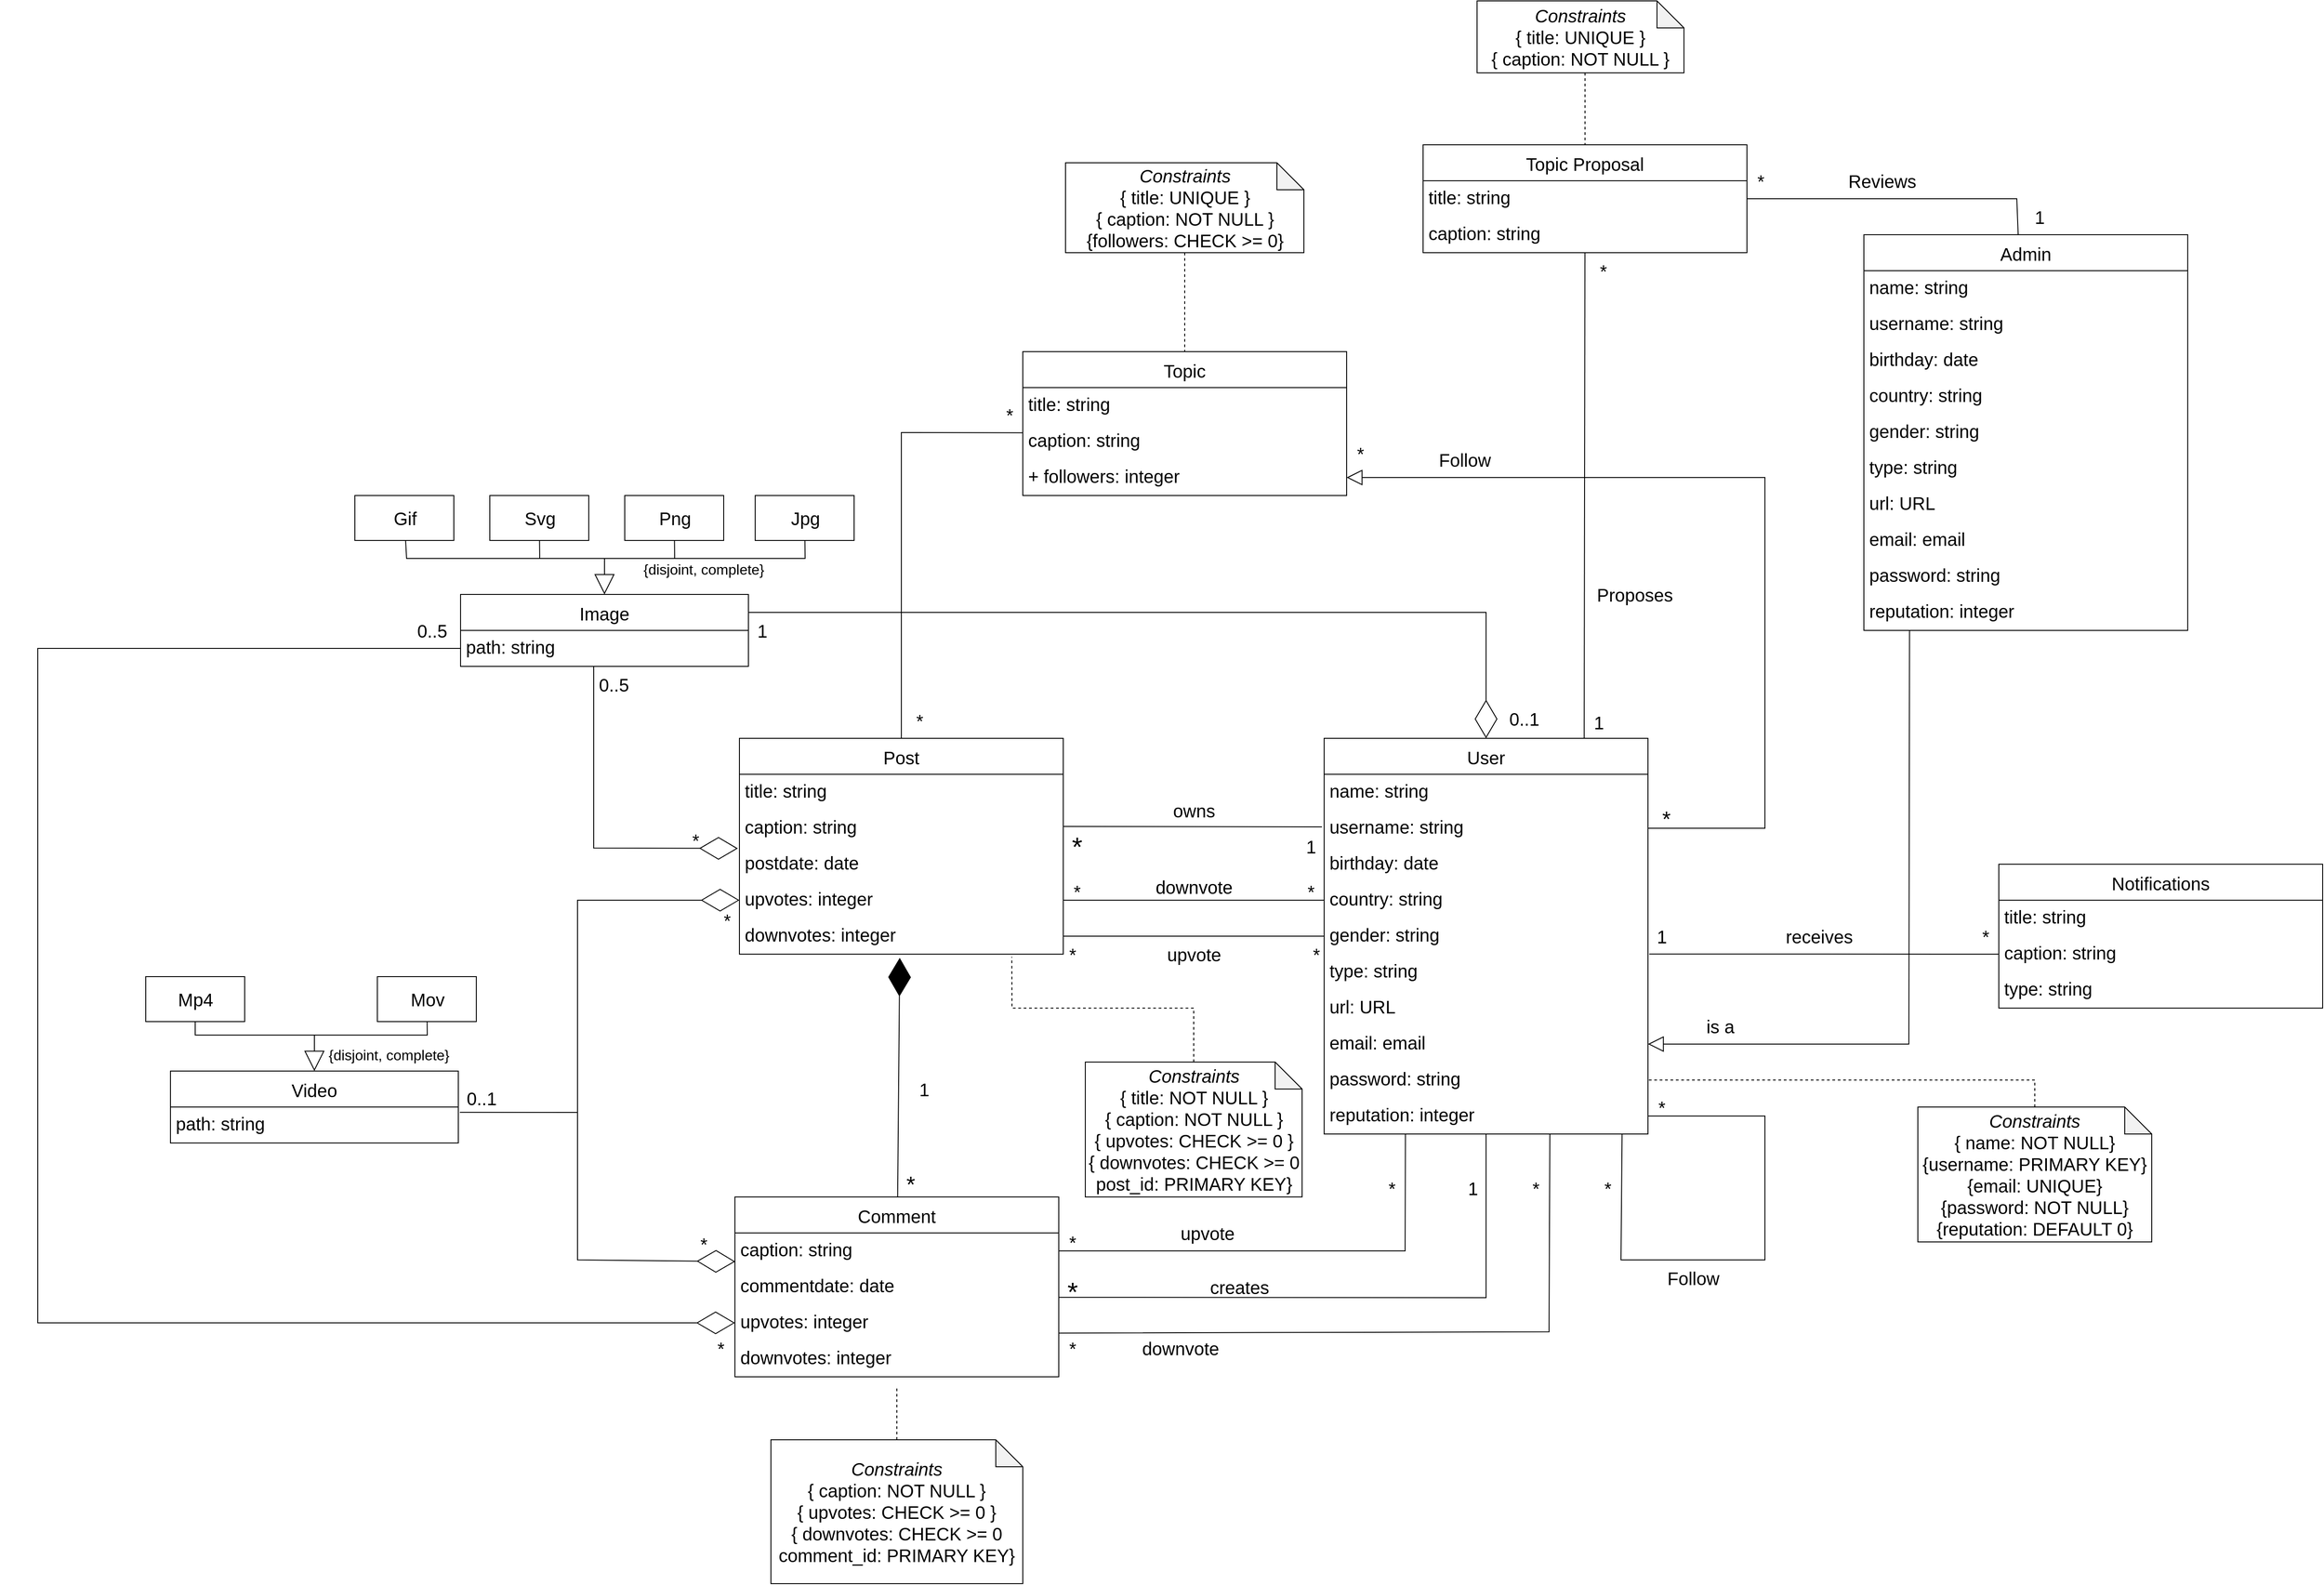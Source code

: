 <mxfile>
    <diagram id="l4ouFOZRiKhJBsyQvsC5" name="Page-1">
        <mxGraphModel dx="3227" dy="1827" grid="1" gridSize="10" guides="1" tooltips="1" connect="1" arrows="1" fold="1" page="0" pageScale="1" pageWidth="850" pageHeight="1100" background="none" math="0" shadow="0">
            <root>
                <mxCell id="0"/>
                <mxCell id="1" parent="0"/>
                <mxCell id="49" style="edgeStyle=none;rounded=0;html=1;entryX=1;entryY=0.25;entryDx=0;entryDy=0;strokeWidth=1;fontSize=20;startArrow=diamondThin;startFill=0;endArrow=none;endFill=0;startSize=40;endSize=6;exitX=0.5;exitY=0;exitDx=0;exitDy=0;" parent="1" source="2" target="37" edge="1">
                    <mxGeometry relative="1" as="geometry">
                        <Array as="points">
                            <mxPoint x="330" y="120"/>
                        </Array>
                    </mxGeometry>
                </mxCell>
                <mxCell id="90" style="edgeStyle=none;rounded=0;html=1;entryX=0.999;entryY=0.79;entryDx=0;entryDy=0;strokeWidth=1;fontSize=20;startArrow=none;startFill=0;endArrow=none;endFill=0;startSize=20;endSize=40;entryPerimeter=0;" parent="1" source="2" target="74" edge="1">
                    <mxGeometry relative="1" as="geometry">
                        <Array as="points">
                            <mxPoint x="330" y="882"/>
                        </Array>
                        <mxPoint x="-145" y="910" as="targetPoint"/>
                    </mxGeometry>
                </mxCell>
                <mxCell id="192" style="edgeStyle=none;rounded=0;html=1;entryX=0;entryY=0.5;entryDx=0;entryDy=0;fontSize=20;startArrow=none;startFill=0;endArrow=none;endFill=0;endSize=15;exitX=0.046;exitY=0.996;exitDx=0;exitDy=0;exitPerimeter=0;" parent="1" source="194" target="186" edge="1">
                    <mxGeometry relative="1" as="geometry"/>
                </mxCell>
                <mxCell id="2" value="User" style="swimlane;fontStyle=0;childLayout=stackLayout;horizontal=1;startSize=40;fillColor=none;horizontalStack=0;resizeParent=1;resizeParentMax=0;resizeLast=0;collapsible=1;marginBottom=0;fontSize=20;" parent="1" vertex="1">
                    <mxGeometry x="150" y="260" width="360" height="440" as="geometry"/>
                </mxCell>
                <mxCell id="3" value="name: string" style="text;strokeColor=none;fillColor=none;align=left;verticalAlign=top;spacingLeft=4;spacingRight=4;overflow=hidden;rotatable=0;points=[[0,0.5],[1,0.5]];portConstraint=eastwest;fontSize=20;" parent="2" vertex="1">
                    <mxGeometry y="40" width="360" height="40" as="geometry"/>
                </mxCell>
                <mxCell id="4" value="username: string&#10;" style="text;strokeColor=none;fillColor=none;align=left;verticalAlign=top;spacingLeft=4;spacingRight=4;overflow=hidden;rotatable=0;points=[[0,0.5],[1,0.5]];portConstraint=eastwest;fontSize=20;" parent="2" vertex="1">
                    <mxGeometry y="80" width="360" height="40" as="geometry"/>
                </mxCell>
                <mxCell id="5" value="birthday: date" style="text;strokeColor=none;fillColor=none;align=left;verticalAlign=top;spacingLeft=4;spacingRight=4;overflow=hidden;rotatable=0;points=[[0,0.5],[1,0.5]];portConstraint=eastwest;fontSize=20;" parent="2" vertex="1">
                    <mxGeometry y="120" width="360" height="40" as="geometry"/>
                </mxCell>
                <mxCell id="7" value="country: string" style="text;strokeColor=none;fillColor=none;align=left;verticalAlign=top;spacingLeft=4;spacingRight=4;overflow=hidden;rotatable=0;points=[[0,0.5],[1,0.5]];portConstraint=eastwest;fontSize=20;" parent="2" vertex="1">
                    <mxGeometry y="160" width="360" height="40" as="geometry"/>
                </mxCell>
                <mxCell id="9" value="gender: string" style="text;strokeColor=none;fillColor=none;align=left;verticalAlign=top;spacingLeft=4;spacingRight=4;overflow=hidden;rotatable=0;points=[[0,0.5],[1,0.5]];portConstraint=eastwest;fontSize=20;" parent="2" vertex="1">
                    <mxGeometry y="200" width="360" height="40" as="geometry"/>
                </mxCell>
                <mxCell id="23" value="type: string" style="text;strokeColor=none;fillColor=none;align=left;verticalAlign=top;spacingLeft=4;spacingRight=4;overflow=hidden;rotatable=0;points=[[0,0.5],[1,0.5]];portConstraint=eastwest;fontSize=20;" parent="2" vertex="1">
                    <mxGeometry y="240" width="360" height="40" as="geometry"/>
                </mxCell>
                <mxCell id="24" value="url: URL    " style="text;strokeColor=none;fillColor=none;align=left;verticalAlign=top;spacingLeft=4;spacingRight=4;overflow=hidden;rotatable=0;points=[[0,0.5],[1,0.5]];portConstraint=eastwest;fontSize=20;" parent="2" vertex="1">
                    <mxGeometry y="280" width="360" height="40" as="geometry"/>
                </mxCell>
                <mxCell id="34" value="email: email" style="text;strokeColor=none;fillColor=none;align=left;verticalAlign=top;spacingLeft=4;spacingRight=4;overflow=hidden;rotatable=0;points=[[0,0.5],[1,0.5]];portConstraint=eastwest;fontSize=20;" parent="2" vertex="1">
                    <mxGeometry y="320" width="360" height="40" as="geometry"/>
                </mxCell>
                <mxCell id="35" value="password: string" style="text;strokeColor=none;fillColor=none;align=left;verticalAlign=top;spacingLeft=4;spacingRight=4;overflow=hidden;rotatable=0;points=[[0,0.5],[1,0.5]];portConstraint=eastwest;fontSize=20;" parent="2" vertex="1">
                    <mxGeometry y="360" width="360" height="40" as="geometry"/>
                </mxCell>
                <mxCell id="117" value="reputation: integer" style="text;strokeColor=none;fillColor=none;align=left;verticalAlign=top;spacingLeft=4;spacingRight=4;overflow=hidden;rotatable=0;points=[[0,0.5],[1,0.5]];portConstraint=eastwest;fontSize=20;" parent="2" vertex="1">
                    <mxGeometry y="400" width="360" height="40" as="geometry"/>
                </mxCell>
                <mxCell id="46" style="edgeStyle=none;html=1;fontSize=20;endArrow=none;endFill=0;strokeWidth=1;rounded=0;endSize=6;startArrow=diamondThin;startFill=0;startSize=40;exitX=-0.005;exitY=0.06;exitDx=0;exitDy=0;exitPerimeter=0;" parent="1" source="13" edge="1">
                    <mxGeometry relative="1" as="geometry">
                        <mxPoint x="-662" y="180" as="targetPoint"/>
                        <Array as="points">
                            <mxPoint x="-662" y="382"/>
                        </Array>
                        <mxPoint x="-500" y="440" as="sourcePoint"/>
                    </mxGeometry>
                </mxCell>
                <mxCell id="127" style="edgeStyle=none;html=1;entryX=0.001;entryY=0.255;entryDx=0;entryDy=0;rounded=0;endArrow=none;endFill=0;entryPerimeter=0;" parent="1" source="10" target="120" edge="1">
                    <mxGeometry relative="1" as="geometry">
                        <Array as="points">
                            <mxPoint x="-320" y="-80"/>
                        </Array>
                    </mxGeometry>
                </mxCell>
                <mxCell id="10" value="Post" style="swimlane;fontStyle=0;childLayout=stackLayout;horizontal=1;startSize=40;fillColor=none;horizontalStack=0;resizeParent=1;resizeParentMax=0;resizeLast=0;collapsible=1;marginBottom=0;fontSize=20;" parent="1" vertex="1">
                    <mxGeometry x="-500" y="260" width="360" height="240" as="geometry"/>
                </mxCell>
                <mxCell id="11" value="title: string" style="text;strokeColor=none;fillColor=none;align=left;verticalAlign=top;spacingLeft=4;spacingRight=4;overflow=hidden;rotatable=0;points=[[0,0.5],[1,0.5]];portConstraint=eastwest;fontSize=20;" parent="10" vertex="1">
                    <mxGeometry y="40" width="360" height="40" as="geometry"/>
                </mxCell>
                <mxCell id="12" value="caption: string" style="text;strokeColor=none;fillColor=none;align=left;verticalAlign=top;spacingLeft=4;spacingRight=4;overflow=hidden;rotatable=0;points=[[0,0.5],[1,0.5]];portConstraint=eastwest;fontSize=20;" parent="10" vertex="1">
                    <mxGeometry y="80" width="360" height="40" as="geometry"/>
                </mxCell>
                <mxCell id="13" value="postdate: date" style="text;strokeColor=none;fillColor=none;align=left;verticalAlign=top;spacingLeft=4;spacingRight=4;overflow=hidden;rotatable=0;points=[[0,0.5],[1,0.5]];portConstraint=eastwest;fontSize=20;" parent="10" vertex="1">
                    <mxGeometry y="120" width="360" height="40" as="geometry"/>
                </mxCell>
                <mxCell id="93" value="upvotes: integer" style="text;strokeColor=none;fillColor=none;align=left;verticalAlign=top;spacingLeft=4;spacingRight=4;overflow=hidden;rotatable=0;points=[[0,0.5],[1,0.5]];portConstraint=eastwest;fontSize=20;" parent="10" vertex="1">
                    <mxGeometry y="160" width="360" height="40" as="geometry"/>
                </mxCell>
                <mxCell id="94" value="downvotes: integer" style="text;strokeColor=none;fillColor=none;align=left;verticalAlign=top;spacingLeft=4;spacingRight=4;overflow=hidden;rotatable=0;points=[[0,0.5],[1,0.5]];portConstraint=eastwest;fontSize=20;" parent="10" vertex="1">
                    <mxGeometry y="200" width="360" height="40" as="geometry"/>
                </mxCell>
                <mxCell id="17" style="edgeStyle=none;html=1;fontSize=20;endArrow=none;endFill=0;exitX=0.919;exitY=-0.039;exitDx=0;exitDy=0;exitPerimeter=0;" parent="1" source="20" edge="1">
                    <mxGeometry relative="1" as="geometry">
                        <mxPoint x="-140" y="358" as="targetPoint"/>
                    </mxGeometry>
                </mxCell>
                <mxCell id="20" value="1" style="text;html=1;align=center;verticalAlign=middle;resizable=0;points=[];autosize=1;strokeColor=none;fillColor=none;fontSize=20;" parent="1" vertex="1">
                    <mxGeometry x="120" y="360" width="30" height="40" as="geometry"/>
                </mxCell>
                <mxCell id="21" value="*" style="text;html=1;align=center;verticalAlign=middle;resizable=0;points=[];autosize=1;strokeColor=none;fillColor=none;fontSize=30;" parent="1" vertex="1">
                    <mxGeometry x="-145" y="355" width="40" height="50" as="geometry"/>
                </mxCell>
                <mxCell id="61" style="edgeStyle=none;rounded=0;html=1;strokeWidth=1;fontSize=20;startArrow=block;startFill=0;endArrow=none;endFill=0;startSize=20;endSize=6;" parent="1" source="37" edge="1">
                    <mxGeometry relative="1" as="geometry">
                        <mxPoint x="-650" y="60" as="targetPoint"/>
                    </mxGeometry>
                </mxCell>
                <mxCell id="37" value="Image" style="swimlane;fontStyle=0;childLayout=stackLayout;horizontal=1;startSize=40;fillColor=none;horizontalStack=0;resizeParent=1;resizeParentMax=0;resizeLast=0;collapsible=1;marginBottom=0;fontSize=20;" parent="1" vertex="1">
                    <mxGeometry x="-810" y="100" width="320" height="80" as="geometry"/>
                </mxCell>
                <mxCell id="38" value="path: string" style="text;strokeColor=none;fillColor=none;align=left;verticalAlign=top;spacingLeft=4;spacingRight=4;overflow=hidden;rotatable=0;points=[[0,0.5],[1,0.5]];portConstraint=eastwest;fontSize=20;" parent="37" vertex="1">
                    <mxGeometry y="40" width="320" height="40" as="geometry"/>
                </mxCell>
                <mxCell id="52" value="1" style="text;html=1;align=center;verticalAlign=middle;resizable=0;points=[];autosize=1;strokeColor=none;fillColor=none;fontSize=20;" parent="1" vertex="1">
                    <mxGeometry x="-490" y="120" width="30" height="40" as="geometry"/>
                </mxCell>
                <mxCell id="53" value="0..5" style="text;html=1;align=center;verticalAlign=middle;resizable=0;points=[];autosize=1;strokeColor=none;fillColor=none;fontSize=20;" parent="1" vertex="1">
                    <mxGeometry x="-670" y="180" width="60" height="40" as="geometry"/>
                </mxCell>
                <mxCell id="62" style="edgeStyle=none;rounded=0;html=1;strokeWidth=1;fontSize=20;startArrow=none;startFill=0;endArrow=none;endFill=0;startSize=20;endSize=6;" parent="1" source="54" edge="1">
                    <mxGeometry relative="1" as="geometry">
                        <mxPoint x="-650" y="60" as="targetPoint"/>
                        <Array as="points">
                            <mxPoint x="-427" y="60"/>
                        </Array>
                    </mxGeometry>
                </mxCell>
                <mxCell id="54" value="Jpg" style="html=1;fontSize=20;" parent="1" vertex="1">
                    <mxGeometry x="-482.5" y="-10" width="110" height="50" as="geometry"/>
                </mxCell>
                <mxCell id="63" style="edgeStyle=none;rounded=0;html=1;strokeWidth=1;fontSize=20;startArrow=none;startFill=0;endArrow=none;endFill=0;startSize=20;endSize=6;" parent="1" source="55" edge="1">
                    <mxGeometry relative="1" as="geometry">
                        <mxPoint x="-572" y="60" as="targetPoint"/>
                    </mxGeometry>
                </mxCell>
                <mxCell id="55" value="Png" style="html=1;fontSize=20;" parent="1" vertex="1">
                    <mxGeometry x="-627.5" y="-10" width="110" height="50" as="geometry"/>
                </mxCell>
                <mxCell id="64" style="edgeStyle=none;rounded=0;html=1;strokeWidth=1;fontSize=20;startArrow=none;startFill=0;endArrow=none;endFill=0;startSize=20;endSize=6;" parent="1" source="57" edge="1">
                    <mxGeometry relative="1" as="geometry">
                        <mxPoint x="-650" y="60" as="targetPoint"/>
                        <Array as="points">
                            <mxPoint x="-722" y="60"/>
                        </Array>
                    </mxGeometry>
                </mxCell>
                <mxCell id="57" value="Svg" style="html=1;fontSize=20;" parent="1" vertex="1">
                    <mxGeometry x="-777.5" y="-10" width="110" height="50" as="geometry"/>
                </mxCell>
                <mxCell id="65" style="edgeStyle=none;rounded=0;html=1;strokeWidth=1;fontSize=20;startArrow=none;startFill=0;endArrow=none;endFill=0;startSize=20;endSize=6;" parent="1" source="58" edge="1">
                    <mxGeometry relative="1" as="geometry">
                        <mxPoint x="-720" y="60" as="targetPoint"/>
                        <Array as="points">
                            <mxPoint x="-870" y="60"/>
                        </Array>
                    </mxGeometry>
                </mxCell>
                <mxCell id="58" value="Gif" style="html=1;fontSize=20;" parent="1" vertex="1">
                    <mxGeometry x="-927.5" y="-10" width="110" height="50" as="geometry"/>
                </mxCell>
                <mxCell id="66" value="&lt;font style=&quot;font-size: 16px;&quot;&gt;{disjoint, complete}&lt;/font&gt;" style="text;html=1;align=center;verticalAlign=middle;resizable=0;points=[];autosize=1;strokeColor=none;fillColor=none;fontSize=20;" parent="1" vertex="1">
                    <mxGeometry x="-620" y="50" width="160" height="40" as="geometry"/>
                </mxCell>
                <mxCell id="80" style="edgeStyle=none;rounded=0;html=1;strokeWidth=1;fontSize=16;startArrow=none;startFill=0;endArrow=diamondThin;endFill=1;startSize=20;endSize=40;entryX=0.495;entryY=1.103;entryDx=0;entryDy=0;entryPerimeter=0;" parent="1" source="71" edge="1" target="94">
                    <mxGeometry relative="1" as="geometry">
                        <mxPoint x="-325" y="660" as="targetPoint"/>
                        <Array as="points"/>
                    </mxGeometry>
                </mxCell>
                <mxCell id="115" style="edgeStyle=none;rounded=0;html=1;strokeWidth=1;fontSize=20;startArrow=diamondThin;startFill=0;endArrow=none;endFill=0;startSize=40;endSize=40;exitX=0.001;exitY=0.796;exitDx=0;exitDy=0;exitPerimeter=0;" parent="1" source="73" edge="1">
                    <mxGeometry relative="1" as="geometry">
                        <mxPoint x="-680" y="670" as="targetPoint"/>
                        <Array as="points">
                            <mxPoint x="-680" y="840"/>
                        </Array>
                        <mxPoint x="-503.2" y="930.4" as="sourcePoint"/>
                    </mxGeometry>
                </mxCell>
                <mxCell id="71" value="Comment" style="swimlane;fontStyle=0;childLayout=stackLayout;horizontal=1;startSize=40;fillColor=none;horizontalStack=0;resizeParent=1;resizeParentMax=0;resizeLast=0;collapsible=1;marginBottom=0;fontSize=20;" parent="1" vertex="1">
                    <mxGeometry x="-505" y="770" width="360" height="200" as="geometry"/>
                </mxCell>
                <mxCell id="73" value="caption: string" style="text;strokeColor=none;fillColor=none;align=left;verticalAlign=top;spacingLeft=4;spacingRight=4;overflow=hidden;rotatable=0;points=[[0,0.5],[1,0.5]];portConstraint=eastwest;fontSize=20;" parent="71" vertex="1">
                    <mxGeometry y="40" width="360" height="40" as="geometry"/>
                </mxCell>
                <mxCell id="74" value="commentdate: date" style="text;strokeColor=none;fillColor=none;align=left;verticalAlign=top;spacingLeft=4;spacingRight=4;overflow=hidden;rotatable=0;points=[[0,0.5],[1,0.5]];portConstraint=eastwest;fontSize=20;" parent="71" vertex="1">
                    <mxGeometry y="80" width="360" height="40" as="geometry"/>
                </mxCell>
                <mxCell id="95" value="upvotes: integer" style="text;strokeColor=none;fillColor=none;align=left;verticalAlign=top;spacingLeft=4;spacingRight=4;overflow=hidden;rotatable=0;points=[[0,0.5],[1,0.5]];portConstraint=eastwest;fontSize=20;" parent="71" vertex="1">
                    <mxGeometry y="120" width="360" height="40" as="geometry"/>
                </mxCell>
                <mxCell id="96" value="downvotes: integer" style="text;strokeColor=none;fillColor=none;align=left;verticalAlign=top;spacingLeft=4;spacingRight=4;overflow=hidden;rotatable=0;points=[[0,0.5],[1,0.5]];portConstraint=eastwest;fontSize=20;" parent="71" vertex="1">
                    <mxGeometry y="160" width="360" height="40" as="geometry"/>
                </mxCell>
                <mxCell id="82" value="*" style="text;html=1;align=center;verticalAlign=middle;resizable=0;points=[];autosize=1;strokeColor=none;fillColor=none;fontSize=25;" parent="1" vertex="1">
                    <mxGeometry x="-325" y="735" width="30" height="40" as="geometry"/>
                </mxCell>
                <mxCell id="83" value="1" style="text;html=1;align=center;verticalAlign=middle;resizable=0;points=[];autosize=1;strokeColor=none;fillColor=none;fontSize=20;" parent="1" vertex="1">
                    <mxGeometry x="-310" y="630" width="30" height="40" as="geometry"/>
                </mxCell>
                <mxCell id="85" style="edgeStyle=none;rounded=0;html=1;entryX=1;entryY=0.5;entryDx=0;entryDy=0;strokeWidth=1;fontSize=20;startArrow=none;startFill=0;endArrow=none;endFill=0;startSize=20;endSize=40;dashed=1;" parent="1" source="84" target="35" edge="1">
                    <mxGeometry relative="1" as="geometry">
                        <Array as="points">
                            <mxPoint x="940" y="640"/>
                        </Array>
                    </mxGeometry>
                </mxCell>
                <mxCell id="84" value="&lt;font style=&quot;font-size: 20px;&quot;&gt;&lt;i&gt;Constraints&lt;/i&gt;&lt;br&gt;{ name: NOT NULL}&lt;br&gt;{username: PRIMARY KEY}&lt;br&gt;{email: UNIQUE}&lt;br&gt;{password: NOT NULL}&lt;br&gt;{reputation: DEFAULT 0}&lt;br&gt;&lt;/font&gt;" style="shape=note;whiteSpace=wrap;html=1;backgroundOutline=1;darkOpacity=0.05;fontSize=16;align=center;" parent="1" vertex="1">
                    <mxGeometry x="810" y="670" width="260" height="150" as="geometry"/>
                </mxCell>
                <mxCell id="87" style="edgeStyle=none;rounded=0;html=1;dashed=1;strokeWidth=1;fontSize=20;startArrow=none;startFill=0;endArrow=none;endFill=0;startSize=20;endSize=40;exitX=0.5;exitY=0;exitDx=0;exitDy=0;exitPerimeter=0;entryX=0.841;entryY=1.077;entryDx=0;entryDy=0;entryPerimeter=0;" parent="1" source="86" target="94" edge="1">
                    <mxGeometry relative="1" as="geometry">
                        <mxPoint x="-580" y="580" as="sourcePoint"/>
                        <mxPoint x="-510" y="630" as="targetPoint"/>
                        <Array as="points">
                            <mxPoint x="5" y="560"/>
                            <mxPoint x="-197" y="560"/>
                        </Array>
                    </mxGeometry>
                </mxCell>
                <mxCell id="86" value="&lt;font style=&quot;font-size: 20px;&quot;&gt;&lt;i&gt;Constraints&lt;/i&gt;&lt;br&gt;{ title: NOT NULL }&lt;br&gt;{ caption: NOT NULL }&lt;br&gt;{ upvotes: CHECK &amp;gt;=&amp;nbsp;0 }&lt;br&gt;{ downvotes: CHECK &amp;gt;=&amp;nbsp;0&lt;br&gt;post_id: PRIMARY KEY}&lt;br&gt;&lt;/font&gt;" style="shape=note;whiteSpace=wrap;html=1;backgroundOutline=1;darkOpacity=0.05;fontSize=16;align=center;" parent="1" vertex="1">
                    <mxGeometry x="-115.5" y="620" width="241" height="150" as="geometry"/>
                </mxCell>
                <mxCell id="89" style="edgeStyle=none;rounded=0;html=1;dashed=1;strokeWidth=1;fontSize=20;startArrow=none;startFill=0;endArrow=none;endFill=0;startSize=20;endSize=40;" parent="1" source="88" edge="1">
                    <mxGeometry relative="1" as="geometry">
                        <mxPoint x="-325" y="980" as="targetPoint"/>
                    </mxGeometry>
                </mxCell>
                <mxCell id="88" value="&lt;font style=&quot;font-size: 20px;&quot;&gt;&lt;i&gt;Constraints&lt;/i&gt;&lt;br&gt;{ caption: NOT NULL }&lt;br&gt;{ upvotes: CHECK &amp;gt;= 0 }&lt;br&gt;{ downvotes: CHECK &amp;gt;= 0 &lt;br&gt;comment_id: PRIMARY KEY}&lt;br&gt;&lt;/font&gt;" style="shape=note;whiteSpace=wrap;html=1;backgroundOutline=1;darkOpacity=0.05;fontSize=16;align=center;" parent="1" vertex="1">
                    <mxGeometry x="-465" y="1040" width="280" height="160" as="geometry"/>
                </mxCell>
                <mxCell id="91" value="1" style="text;html=1;align=center;verticalAlign=middle;resizable=0;points=[];autosize=1;strokeColor=none;fillColor=none;fontSize=20;" parent="1" vertex="1">
                    <mxGeometry x="300" y="740" width="30" height="40" as="geometry"/>
                </mxCell>
                <mxCell id="92" value="*" style="text;html=1;align=center;verticalAlign=middle;resizable=0;points=[];autosize=1;strokeColor=none;fillColor=none;fontSize=30;strokeWidth=1;" parent="1" vertex="1">
                    <mxGeometry x="-150" y="850" width="40" height="50" as="geometry"/>
                </mxCell>
                <mxCell id="97" style="edgeStyle=none;rounded=0;html=1;strokeWidth=1;fontSize=20;startArrow=block;startFill=0;endArrow=none;endFill=0;startSize=20;endSize=6;" parent="1" source="98" edge="1">
                    <mxGeometry relative="1" as="geometry">
                        <mxPoint x="-972.5" y="590" as="targetPoint"/>
                    </mxGeometry>
                </mxCell>
                <mxCell id="98" value="Video" style="swimlane;fontStyle=0;childLayout=stackLayout;horizontal=1;startSize=40;fillColor=none;horizontalStack=0;resizeParent=1;resizeParentMax=0;resizeLast=0;collapsible=1;marginBottom=0;fontSize=20;" parent="1" vertex="1">
                    <mxGeometry x="-1132.5" y="630" width="320" height="80" as="geometry"/>
                </mxCell>
                <mxCell id="99" value="path: string" style="text;strokeColor=none;fillColor=none;align=left;verticalAlign=top;spacingLeft=4;spacingRight=4;overflow=hidden;rotatable=0;points=[[0,0.5],[1,0.5]];portConstraint=eastwest;fontSize=20;" parent="98" vertex="1">
                    <mxGeometry y="40" width="320" height="40" as="geometry"/>
                </mxCell>
                <mxCell id="105" style="edgeStyle=none;rounded=0;html=1;strokeWidth=1;fontSize=20;startArrow=none;startFill=0;endArrow=none;endFill=0;startSize=20;endSize=6;" parent="1" source="106" edge="1">
                    <mxGeometry relative="1" as="geometry">
                        <mxPoint x="-972.5" y="590" as="targetPoint"/>
                        <Array as="points">
                            <mxPoint x="-847" y="590"/>
                        </Array>
                    </mxGeometry>
                </mxCell>
                <mxCell id="106" value="Mov" style="html=1;fontSize=20;" parent="1" vertex="1">
                    <mxGeometry x="-902.5" y="525" width="110" height="50" as="geometry"/>
                </mxCell>
                <mxCell id="107" style="edgeStyle=none;rounded=0;html=1;strokeWidth=1;fontSize=20;startArrow=none;startFill=0;endArrow=none;endFill=0;startSize=20;endSize=6;" parent="1" source="108" edge="1">
                    <mxGeometry relative="1" as="geometry">
                        <mxPoint x="-970" y="590" as="targetPoint"/>
                        <Array as="points">
                            <mxPoint x="-1105" y="590"/>
                        </Array>
                    </mxGeometry>
                </mxCell>
                <mxCell id="108" value="Mp4" style="html=1;fontSize=20;" parent="1" vertex="1">
                    <mxGeometry x="-1160" y="525" width="110" height="50" as="geometry"/>
                </mxCell>
                <mxCell id="109" value="&lt;font style=&quot;font-size: 16px;&quot;&gt;{disjoint, complete}&lt;/font&gt;" style="text;html=1;align=center;verticalAlign=middle;resizable=0;points=[];autosize=1;strokeColor=none;fillColor=none;fontSize=20;" parent="1" vertex="1">
                    <mxGeometry x="-970" y="590" width="160" height="40" as="geometry"/>
                </mxCell>
                <mxCell id="111" style="edgeStyle=none;rounded=0;html=1;entryX=1.005;entryY=0.146;entryDx=0;entryDy=0;entryPerimeter=0;strokeWidth=1;fontSize=20;startArrow=diamondThin;startFill=0;endArrow=none;endFill=0;startSize=40;endSize=40;exitX=0;exitY=0.5;exitDx=0;exitDy=0;" parent="1" target="99" edge="1">
                    <mxGeometry relative="1" as="geometry">
                        <Array as="points">
                            <mxPoint x="-680" y="440"/>
                            <mxPoint x="-680" y="676"/>
                        </Array>
                        <mxPoint x="-500" y="440" as="sourcePoint"/>
                    </mxGeometry>
                </mxCell>
                <mxCell id="113" value="*" style="text;html=1;align=center;verticalAlign=middle;resizable=0;points=[];autosize=1;strokeColor=none;fillColor=none;fontSize=20;" parent="1" vertex="1">
                    <mxGeometry x="-527" y="444" width="26" height="36" as="geometry"/>
                </mxCell>
                <mxCell id="114" value="0..1" style="text;html=1;align=center;verticalAlign=middle;resizable=0;points=[];autosize=1;strokeColor=none;fillColor=none;fontSize=20;" parent="1" vertex="1">
                    <mxGeometry x="-817.5" y="640" width="60" height="40" as="geometry"/>
                </mxCell>
                <mxCell id="116" value="*" style="text;html=1;align=center;verticalAlign=middle;resizable=0;points=[];autosize=1;strokeColor=none;fillColor=none;fontSize=20;" parent="1" vertex="1">
                    <mxGeometry x="-553" y="804" width="26" height="36" as="geometry"/>
                </mxCell>
                <mxCell id="118" value="Topic" style="swimlane;fontStyle=0;childLayout=stackLayout;horizontal=1;startSize=40;fillColor=none;horizontalStack=0;resizeParent=1;resizeParentMax=0;resizeLast=0;collapsible=1;marginBottom=0;fontSize=20;" parent="1" vertex="1">
                    <mxGeometry x="-185" y="-170" width="360" height="160" as="geometry"/>
                </mxCell>
                <mxCell id="119" value="title: string" style="text;strokeColor=none;fillColor=none;align=left;verticalAlign=top;spacingLeft=4;spacingRight=4;overflow=hidden;rotatable=0;points=[[0,0.5],[1,0.5]];portConstraint=eastwest;fontSize=20;" parent="118" vertex="1">
                    <mxGeometry y="40" width="360" height="40" as="geometry"/>
                </mxCell>
                <mxCell id="120" value="caption: string" style="text;strokeColor=none;fillColor=none;align=left;verticalAlign=top;spacingLeft=4;spacingRight=4;overflow=hidden;rotatable=0;points=[[0,0.5],[1,0.5]];portConstraint=eastwest;fontSize=20;" parent="118" vertex="1">
                    <mxGeometry y="80" width="360" height="40" as="geometry"/>
                </mxCell>
                <mxCell id="130" value="+ followers: integer" style="text;strokeColor=none;fillColor=none;align=left;verticalAlign=top;spacingLeft=4;spacingRight=4;overflow=hidden;rotatable=0;points=[[0,0.5],[1,0.5]];portConstraint=eastwest;fontSize=20;" parent="118" vertex="1">
                    <mxGeometry y="120" width="360" height="40" as="geometry"/>
                </mxCell>
                <mxCell id="128" value="&lt;span style=&quot;font-size: 20px;&quot;&gt;*&lt;/span&gt;" style="text;html=1;align=center;verticalAlign=middle;resizable=0;points=[];autosize=1;strokeColor=none;fillColor=none;" parent="1" vertex="1">
                    <mxGeometry x="-313" y="222" width="26" height="36" as="geometry"/>
                </mxCell>
                <mxCell id="129" value="*" style="text;html=1;align=center;verticalAlign=middle;resizable=0;points=[];autosize=1;strokeColor=none;fillColor=none;fontSize=20;" parent="1" vertex="1">
                    <mxGeometry x="-215" y="-120" width="30" height="40" as="geometry"/>
                </mxCell>
                <mxCell id="131" value="0..1" style="text;html=1;align=center;verticalAlign=middle;resizable=0;points=[];autosize=1;strokeColor=none;fillColor=none;fontSize=20;" parent="1" vertex="1">
                    <mxGeometry x="346" y="220" width="51" height="36" as="geometry"/>
                </mxCell>
                <mxCell id="132" value="*" style="text;html=1;align=center;verticalAlign=middle;resizable=0;points=[];autosize=1;strokeColor=none;fillColor=none;fontSize=20;" parent="1" vertex="1">
                    <mxGeometry x="-562" y="355" width="26" height="36" as="geometry"/>
                </mxCell>
                <mxCell id="133" style="edgeStyle=none;rounded=0;html=1;entryX=0;entryY=0.5;entryDx=0;entryDy=0;fontSize=20;startArrow=none;startFill=0;endArrow=diamondThin;endFill=0;endSize=40;" parent="1" source="38" target="95" edge="1">
                    <mxGeometry relative="1" as="geometry">
                        <Array as="points">
                            <mxPoint x="-1280" y="160"/>
                            <mxPoint x="-1280" y="910"/>
                        </Array>
                    </mxGeometry>
                </mxCell>
                <mxCell id="134" value="0..5" style="text;html=1;align=center;verticalAlign=middle;resizable=0;points=[];autosize=1;strokeColor=none;fillColor=none;fontSize=20;" parent="1" vertex="1">
                    <mxGeometry x="-872.5" y="120" width="60" height="40" as="geometry"/>
                </mxCell>
                <mxCell id="135" value="*" style="text;html=1;align=center;verticalAlign=middle;resizable=0;points=[];autosize=1;strokeColor=none;fillColor=none;fontSize=20;" parent="1" vertex="1">
                    <mxGeometry x="-536" y="918" width="30" height="40" as="geometry"/>
                </mxCell>
                <mxCell id="137" style="edgeStyle=none;rounded=0;html=1;entryX=1;entryY=0.5;entryDx=0;entryDy=0;fontSize=20;startArrow=none;startFill=0;endArrow=none;endFill=0;endSize=40;exitX=0;exitY=0.5;exitDx=0;exitDy=0;" parent="1" source="9" target="94" edge="1">
                    <mxGeometry relative="1" as="geometry">
                        <mxPoint x="140" y="480" as="sourcePoint"/>
                        <mxPoint x="-140" y="440" as="targetPoint"/>
                    </mxGeometry>
                </mxCell>
                <mxCell id="139" value="*" style="text;html=1;align=center;verticalAlign=middle;resizable=0;points=[];autosize=1;strokeColor=none;fillColor=none;fontSize=20;" parent="1" vertex="1">
                    <mxGeometry x="450" y="740" width="30" height="40" as="geometry"/>
                </mxCell>
                <mxCell id="140" value="*" style="text;html=1;align=center;verticalAlign=middle;resizable=0;points=[];autosize=1;strokeColor=none;fillColor=none;fontSize=20;" parent="1" vertex="1">
                    <mxGeometry x="510" y="650" width="30" height="40" as="geometry"/>
                </mxCell>
                <mxCell id="141" value="Follow" style="text;html=1;align=center;verticalAlign=middle;resizable=0;points=[];autosize=1;strokeColor=none;fillColor=none;fontSize=20;" parent="1" vertex="1">
                    <mxGeometry x="520" y="840" width="80" height="40" as="geometry"/>
                </mxCell>
                <mxCell id="143" style="edgeStyle=none;rounded=0;html=1;fontSize=20;startArrow=none;startFill=0;endArrow=block;endFill=0;endSize=15;entryX=1;entryY=0.5;entryDx=0;entryDy=0;" parent="1" source="4" target="130" edge="1">
                    <mxGeometry relative="1" as="geometry">
                        <mxPoint x="180" y="-80" as="targetPoint"/>
                        <Array as="points">
                            <mxPoint x="640" y="360"/>
                            <mxPoint x="640" y="-30"/>
                        </Array>
                    </mxGeometry>
                </mxCell>
                <mxCell id="146" value="Follow" style="text;html=1;align=center;verticalAlign=middle;resizable=0;points=[];autosize=1;strokeColor=none;fillColor=none;fontSize=20;" parent="1" vertex="1">
                    <mxGeometry x="266" y="-70" width="80" height="40" as="geometry"/>
                </mxCell>
                <mxCell id="164" style="edgeStyle=none;rounded=0;html=1;entryX=1;entryY=0.5;entryDx=0;entryDy=0;fontSize=20;startArrow=none;startFill=0;endArrow=block;endFill=0;endSize=15;exitX=0.141;exitY=0.99;exitDx=0;exitDy=0;exitPerimeter=0;" parent="1" source="159" target="34" edge="1">
                    <mxGeometry relative="1" as="geometry">
                        <Array as="points">
                            <mxPoint x="800" y="600"/>
                        </Array>
                    </mxGeometry>
                </mxCell>
                <mxCell id="199" style="edgeStyle=none;rounded=0;html=1;entryX=1;entryY=0.5;entryDx=0;entryDy=0;fontSize=20;startArrow=none;startFill=0;endArrow=none;endFill=0;endSize=15;" parent="1" source="148" target="175" edge="1">
                    <mxGeometry relative="1" as="geometry">
                        <Array as="points">
                            <mxPoint x="920" y="-340"/>
                        </Array>
                    </mxGeometry>
                </mxCell>
                <mxCell id="148" value="Admin" style="swimlane;fontStyle=0;childLayout=stackLayout;horizontal=1;startSize=40;fillColor=none;horizontalStack=0;resizeParent=1;resizeParentMax=0;resizeLast=0;collapsible=1;marginBottom=0;fontSize=20;" parent="1" vertex="1">
                    <mxGeometry x="750" y="-300" width="360" height="440" as="geometry"/>
                </mxCell>
                <mxCell id="149" value="name: string" style="text;strokeColor=none;fillColor=none;align=left;verticalAlign=top;spacingLeft=4;spacingRight=4;overflow=hidden;rotatable=0;points=[[0,0.5],[1,0.5]];portConstraint=eastwest;fontSize=20;" parent="148" vertex="1">
                    <mxGeometry y="40" width="360" height="40" as="geometry"/>
                </mxCell>
                <mxCell id="150" value="username: string&#10;" style="text;strokeColor=none;fillColor=none;align=left;verticalAlign=top;spacingLeft=4;spacingRight=4;overflow=hidden;rotatable=0;points=[[0,0.5],[1,0.5]];portConstraint=eastwest;fontSize=20;" parent="148" vertex="1">
                    <mxGeometry y="80" width="360" height="40" as="geometry"/>
                </mxCell>
                <mxCell id="151" value="birthday: date" style="text;strokeColor=none;fillColor=none;align=left;verticalAlign=top;spacingLeft=4;spacingRight=4;overflow=hidden;rotatable=0;points=[[0,0.5],[1,0.5]];portConstraint=eastwest;fontSize=20;" parent="148" vertex="1">
                    <mxGeometry y="120" width="360" height="40" as="geometry"/>
                </mxCell>
                <mxCell id="152" value="country: string" style="text;strokeColor=none;fillColor=none;align=left;verticalAlign=top;spacingLeft=4;spacingRight=4;overflow=hidden;rotatable=0;points=[[0,0.5],[1,0.5]];portConstraint=eastwest;fontSize=20;" parent="148" vertex="1">
                    <mxGeometry y="160" width="360" height="40" as="geometry"/>
                </mxCell>
                <mxCell id="154" value="gender: string" style="text;strokeColor=none;fillColor=none;align=left;verticalAlign=top;spacingLeft=4;spacingRight=4;overflow=hidden;rotatable=0;points=[[0,0.5],[1,0.5]];portConstraint=eastwest;fontSize=20;" parent="148" vertex="1">
                    <mxGeometry y="200" width="360" height="40" as="geometry"/>
                </mxCell>
                <mxCell id="155" value="type: string" style="text;strokeColor=none;fillColor=none;align=left;verticalAlign=top;spacingLeft=4;spacingRight=4;overflow=hidden;rotatable=0;points=[[0,0.5],[1,0.5]];portConstraint=eastwest;fontSize=20;" parent="148" vertex="1">
                    <mxGeometry y="240" width="360" height="40" as="geometry"/>
                </mxCell>
                <mxCell id="156" value="url: URL    " style="text;strokeColor=none;fillColor=none;align=left;verticalAlign=top;spacingLeft=4;spacingRight=4;overflow=hidden;rotatable=0;points=[[0,0.5],[1,0.5]];portConstraint=eastwest;fontSize=20;" parent="148" vertex="1">
                    <mxGeometry y="280" width="360" height="40" as="geometry"/>
                </mxCell>
                <mxCell id="157" value="email: email" style="text;strokeColor=none;fillColor=none;align=left;verticalAlign=top;spacingLeft=4;spacingRight=4;overflow=hidden;rotatable=0;points=[[0,0.5],[1,0.5]];portConstraint=eastwest;fontSize=20;" parent="148" vertex="1">
                    <mxGeometry y="320" width="360" height="40" as="geometry"/>
                </mxCell>
                <mxCell id="158" value="password: string" style="text;strokeColor=none;fillColor=none;align=left;verticalAlign=top;spacingLeft=4;spacingRight=4;overflow=hidden;rotatable=0;points=[[0,0.5],[1,0.5]];portConstraint=eastwest;fontSize=20;" parent="148" vertex="1">
                    <mxGeometry y="360" width="360" height="40" as="geometry"/>
                </mxCell>
                <mxCell id="159" value="reputation: integer" style="text;strokeColor=none;fillColor=none;align=left;verticalAlign=top;spacingLeft=4;spacingRight=4;overflow=hidden;rotatable=0;points=[[0,0.5],[1,0.5]];portConstraint=eastwest;fontSize=20;" parent="148" vertex="1">
                    <mxGeometry y="400" width="360" height="40" as="geometry"/>
                </mxCell>
                <mxCell id="179" style="edgeStyle=none;rounded=0;html=1;entryX=0.803;entryY=-0.001;entryDx=0;entryDy=0;entryPerimeter=0;fontSize=20;startArrow=none;startFill=0;endArrow=none;endFill=0;endSize=15;" parent="1" source="175" target="2" edge="1">
                    <mxGeometry relative="1" as="geometry"/>
                </mxCell>
                <mxCell id="175" value="Topic Proposal" style="swimlane;fontStyle=0;childLayout=stackLayout;horizontal=1;startSize=40;fillColor=none;horizontalStack=0;resizeParent=1;resizeParentMax=0;resizeLast=0;collapsible=1;marginBottom=0;fontSize=20;" parent="1" vertex="1">
                    <mxGeometry x="260" y="-400" width="360" height="120" as="geometry"/>
                </mxCell>
                <mxCell id="176" value="title: string" style="text;strokeColor=none;fillColor=none;align=left;verticalAlign=top;spacingLeft=4;spacingRight=4;overflow=hidden;rotatable=0;points=[[0,0.5],[1,0.5]];portConstraint=eastwest;fontSize=20;" parent="175" vertex="1">
                    <mxGeometry y="40" width="360" height="40" as="geometry"/>
                </mxCell>
                <mxCell id="177" value="caption: string" style="text;strokeColor=none;fillColor=none;align=left;verticalAlign=top;spacingLeft=4;spacingRight=4;overflow=hidden;rotatable=0;points=[[0,0.5],[1,0.5]];portConstraint=eastwest;fontSize=20;" parent="175" vertex="1">
                    <mxGeometry y="80" width="360" height="40" as="geometry"/>
                </mxCell>
                <mxCell id="180" value="*" style="text;html=1;align=center;verticalAlign=middle;resizable=0;points=[];autosize=1;strokeColor=none;fillColor=none;fontSize=20;" parent="1" vertex="1">
                    <mxGeometry x="445" y="-280" width="30" height="40" as="geometry"/>
                </mxCell>
                <mxCell id="181" value="1" style="text;html=1;align=center;verticalAlign=middle;resizable=0;points=[];autosize=1;strokeColor=none;fillColor=none;fontSize=20;" parent="1" vertex="1">
                    <mxGeometry x="440" y="222" width="30" height="40" as="geometry"/>
                </mxCell>
                <mxCell id="184" value="Notifications" style="swimlane;fontStyle=0;childLayout=stackLayout;horizontal=1;startSize=40;fillColor=none;horizontalStack=0;resizeParent=1;resizeParentMax=0;resizeLast=0;collapsible=1;marginBottom=0;fontSize=20;" parent="1" vertex="1">
                    <mxGeometry x="900" y="400" width="360" height="160" as="geometry"/>
                </mxCell>
                <mxCell id="185" value="title: string" style="text;strokeColor=none;fillColor=none;align=left;verticalAlign=top;spacingLeft=4;spacingRight=4;overflow=hidden;rotatable=0;points=[[0,0.5],[1,0.5]];portConstraint=eastwest;fontSize=20;" parent="184" vertex="1">
                    <mxGeometry y="40" width="360" height="40" as="geometry"/>
                </mxCell>
                <mxCell id="186" value="caption: string" style="text;strokeColor=none;fillColor=none;align=left;verticalAlign=top;spacingLeft=4;spacingRight=4;overflow=hidden;rotatable=0;points=[[0,0.5],[1,0.5]];portConstraint=eastwest;fontSize=20;" parent="184" vertex="1">
                    <mxGeometry y="80" width="360" height="40" as="geometry"/>
                </mxCell>
                <mxCell id="190" value="type: string" style="text;strokeColor=none;fillColor=none;align=left;verticalAlign=top;spacingLeft=4;spacingRight=4;overflow=hidden;rotatable=0;points=[[0,0.5],[1,0.5]];portConstraint=eastwest;fontSize=20;" parent="184" vertex="1">
                    <mxGeometry y="120" width="360" height="40" as="geometry"/>
                </mxCell>
                <mxCell id="188" value="is a" style="text;html=1;align=center;verticalAlign=middle;resizable=0;points=[];autosize=1;strokeColor=none;fillColor=none;fontSize=20;" parent="1" vertex="1">
                    <mxGeometry x="565" y="560" width="50" height="40" as="geometry"/>
                </mxCell>
                <mxCell id="193" value="receives" style="text;html=1;align=center;verticalAlign=middle;resizable=0;points=[];autosize=1;strokeColor=none;fillColor=none;fontSize=20;" parent="1" vertex="1">
                    <mxGeometry x="650" y="460" width="100" height="40" as="geometry"/>
                </mxCell>
                <mxCell id="194" value="1" style="text;html=1;align=center;verticalAlign=middle;resizable=0;points=[];autosize=1;strokeColor=none;fillColor=none;fontSize=20;" parent="1" vertex="1">
                    <mxGeometry x="510" y="460" width="30" height="40" as="geometry"/>
                </mxCell>
                <mxCell id="195" value="*" style="text;html=1;align=center;verticalAlign=middle;resizable=0;points=[];autosize=1;strokeColor=none;fillColor=none;fontSize=20;" parent="1" vertex="1">
                    <mxGeometry x="870" y="460" width="30" height="40" as="geometry"/>
                </mxCell>
                <mxCell id="198" value="Proposes" style="text;html=1;align=center;verticalAlign=middle;resizable=0;points=[];autosize=1;strokeColor=none;fillColor=none;fontSize=20;" parent="1" vertex="1">
                    <mxGeometry x="440" y="80" width="110" height="40" as="geometry"/>
                </mxCell>
                <mxCell id="200" value="Reviews" style="text;html=1;align=center;verticalAlign=middle;resizable=0;points=[];autosize=1;strokeColor=none;fillColor=none;fontSize=20;" parent="1" vertex="1">
                    <mxGeometry x="720" y="-380" width="100" height="40" as="geometry"/>
                </mxCell>
                <mxCell id="201" value="1" style="text;html=1;align=center;verticalAlign=middle;resizable=0;points=[];autosize=1;strokeColor=none;fillColor=none;fontSize=20;" parent="1" vertex="1">
                    <mxGeometry x="930" y="-340" width="30" height="40" as="geometry"/>
                </mxCell>
                <mxCell id="203" value="*" style="text;html=1;align=center;verticalAlign=middle;resizable=0;points=[];autosize=1;strokeColor=none;fillColor=none;fontSize=20;" parent="1" vertex="1">
                    <mxGeometry x="620" y="-380" width="30" height="40" as="geometry"/>
                </mxCell>
                <mxCell id="204" value="owns" style="text;html=1;align=center;verticalAlign=middle;resizable=0;points=[];autosize=1;strokeColor=none;fillColor=none;fontSize=20;" parent="1" vertex="1">
                    <mxGeometry x="-30" y="320" width="70" height="40" as="geometry"/>
                </mxCell>
                <mxCell id="205" value="*" style="text;html=1;align=center;verticalAlign=middle;resizable=0;points=[];autosize=1;strokeColor=none;fillColor=none;fontSize=20;" parent="1" vertex="1">
                    <mxGeometry x="-145.5" y="480" width="30" height="40" as="geometry"/>
                </mxCell>
                <mxCell id="206" value="*" style="text;html=1;align=center;verticalAlign=middle;resizable=0;points=[];autosize=1;strokeColor=none;fillColor=none;fontSize=20;" parent="1" vertex="1">
                    <mxGeometry x="125.5" y="480" width="30" height="40" as="geometry"/>
                </mxCell>
                <mxCell id="207" value="upvote" style="text;html=1;align=center;verticalAlign=middle;resizable=0;points=[];autosize=1;strokeColor=none;fillColor=none;fontSize=20;" parent="1" vertex="1">
                    <mxGeometry x="-35" y="480" width="80" height="40" as="geometry"/>
                </mxCell>
                <mxCell id="208" value="downvote" style="text;html=1;align=center;verticalAlign=middle;resizable=0;points=[];autosize=1;strokeColor=none;fillColor=none;fontSize=20;" parent="1" vertex="1">
                    <mxGeometry x="-50" y="405" width="110" height="40" as="geometry"/>
                </mxCell>
                <mxCell id="209" style="edgeStyle=none;rounded=0;html=1;entryX=0;entryY=0.5;entryDx=0;entryDy=0;fontSize=20;startArrow=none;startFill=0;endArrow=none;endFill=0;endSize=15;" parent="1" target="7" edge="1">
                    <mxGeometry relative="1" as="geometry">
                        <mxPoint x="-140" y="440" as="sourcePoint"/>
                    </mxGeometry>
                </mxCell>
                <mxCell id="210" value="*" style="text;html=1;align=center;verticalAlign=middle;resizable=0;points=[];autosize=1;strokeColor=none;fillColor=none;fontSize=20;" parent="1" vertex="1">
                    <mxGeometry x="120" y="410" width="30" height="40" as="geometry"/>
                </mxCell>
                <mxCell id="211" value="*" style="text;html=1;align=center;verticalAlign=middle;resizable=0;points=[];autosize=1;strokeColor=none;fillColor=none;fontSize=20;" parent="1" vertex="1">
                    <mxGeometry x="-140" y="410" width="30" height="40" as="geometry"/>
                </mxCell>
                <mxCell id="212" value="&amp;nbsp; creates" style="text;html=1;align=center;verticalAlign=middle;resizable=0;points=[];autosize=1;strokeColor=none;fillColor=none;fontSize=20;" parent="1" vertex="1">
                    <mxGeometry y="850" width="100" height="40" as="geometry"/>
                </mxCell>
                <mxCell id="213" style="edgeStyle=none;rounded=0;html=1;entryX=1;entryY=0.5;entryDx=0;entryDy=0;strokeWidth=1;fontSize=20;startArrow=none;startFill=0;endArrow=none;endFill=0;startSize=20;endSize=40;exitX=0.251;exitY=0.999;exitDx=0;exitDy=0;exitPerimeter=0;" parent="1" source="117" edge="1" target="73">
                    <mxGeometry relative="1" as="geometry">
                        <Array as="points">
                            <mxPoint x="240" y="830"/>
                        </Array>
                        <mxPoint x="240" y="780.32" as="sourcePoint"/>
                        <mxPoint x="-145" y="860" as="targetPoint"/>
                    </mxGeometry>
                </mxCell>
                <mxCell id="214" value="upvote" style="text;html=1;align=center;verticalAlign=middle;resizable=0;points=[];autosize=1;strokeColor=none;fillColor=none;fontSize=20;" parent="1" vertex="1">
                    <mxGeometry x="-20" y="790" width="80" height="40" as="geometry"/>
                </mxCell>
                <mxCell id="215" value="*" style="text;html=1;align=center;verticalAlign=middle;resizable=0;points=[];autosize=1;strokeColor=none;fillColor=none;fontSize=20;" parent="1" vertex="1">
                    <mxGeometry x="210" y="740" width="30" height="40" as="geometry"/>
                </mxCell>
                <mxCell id="216" value="*" style="text;html=1;align=center;verticalAlign=middle;resizable=0;points=[];autosize=1;strokeColor=none;fillColor=none;fontSize=20;" parent="1" vertex="1">
                    <mxGeometry x="-145" y="800" width="30" height="40" as="geometry"/>
                </mxCell>
                <mxCell id="217" style="edgeStyle=none;rounded=0;html=1;strokeWidth=1;fontSize=20;startArrow=none;startFill=0;endArrow=none;endFill=0;startSize=20;endSize=40;exitX=0.697;exitY=0.999;exitDx=0;exitDy=0;exitPerimeter=0;entryX=0.999;entryY=0.784;entryDx=0;entryDy=0;entryPerimeter=0;" parent="1" source="117" edge="1" target="95">
                    <mxGeometry relative="1" as="geometry">
                        <Array as="points">
                            <mxPoint x="400" y="920"/>
                        </Array>
                        <mxPoint x="400.56" y="780.08" as="sourcePoint"/>
                        <mxPoint x="-120" y="930" as="targetPoint"/>
                    </mxGeometry>
                </mxCell>
                <mxCell id="218" value="downvote" style="text;html=1;align=center;verticalAlign=middle;resizable=0;points=[];autosize=1;strokeColor=none;fillColor=none;fontSize=20;" parent="1" vertex="1">
                    <mxGeometry x="-65" y="918" width="110" height="40" as="geometry"/>
                </mxCell>
                <mxCell id="221" value="*" style="text;html=1;align=center;verticalAlign=middle;resizable=0;points=[];autosize=1;strokeColor=none;fillColor=none;fontSize=20;" parent="1" vertex="1">
                    <mxGeometry x="-145.5" y="918" width="30" height="40" as="geometry"/>
                </mxCell>
                <mxCell id="224" value="*" style="text;html=1;align=center;verticalAlign=middle;resizable=0;points=[];autosize=1;strokeColor=none;fillColor=none;fontSize=20;" parent="1" vertex="1">
                    <mxGeometry x="370" y="740" width="30" height="40" as="geometry"/>
                </mxCell>
                <mxCell id="228" style="edgeStyle=none;html=1;entryX=0.5;entryY=0;entryDx=0;entryDy=0;exitX=0.5;exitY=1;exitDx=0;exitDy=0;exitPerimeter=0;endArrow=none;endFill=0;dashed=1;" parent="1" source="227" target="118" edge="1">
                    <mxGeometry relative="1" as="geometry">
                        <mxPoint y="-250" as="sourcePoint"/>
                        <mxPoint y="-180" as="targetPoint"/>
                    </mxGeometry>
                </mxCell>
                <mxCell id="229" style="edgeStyle=none;html=1;endArrow=none;endFill=0;dashed=1;entryX=0.5;entryY=0;entryDx=0;entryDy=0;" parent="1" target="175" edge="1">
                    <mxGeometry relative="1" as="geometry">
                        <mxPoint x="260" y="-320" as="targetPoint"/>
                        <mxPoint x="440" y="-480" as="sourcePoint"/>
                    </mxGeometry>
                </mxCell>
                <mxCell id="227" value="&lt;font style=&quot;font-size: 20px;&quot;&gt;&lt;i&gt;Constraints&lt;/i&gt;&lt;br&gt;{ title: UNIQUE }&lt;br&gt;{ caption: NOT NULL }&lt;br&gt;{followers: CHECK &amp;gt;= 0}&lt;br&gt;&lt;/font&gt;" style="shape=note;whiteSpace=wrap;html=1;backgroundOutline=1;darkOpacity=0.05;fontSize=16;align=center;" parent="1" vertex="1">
                    <mxGeometry x="-137.5" y="-380" width="265" height="100" as="geometry"/>
                </mxCell>
                <mxCell id="Hnt34Tu0zkYY4mFbcg1Y-230" value="&lt;font style=&quot;font-size: 20px;&quot;&gt;*&lt;/font&gt;" style="text;html=1;align=center;verticalAlign=middle;resizable=0;points=[];autosize=1;strokeColor=none;fillColor=none;" parent="1" vertex="1">
                    <mxGeometry x="175" y="-77" width="30" height="40" as="geometry"/>
                </mxCell>
                <mxCell id="Hnt34Tu0zkYY4mFbcg1Y-234" value="&lt;font style=&quot;font-size: 20px;&quot;&gt;&lt;i&gt;Constraints&lt;/i&gt;&lt;br&gt;{ title: UNIQUE }&lt;br&gt;{ caption: NOT NULL }&lt;br&gt;&lt;/font&gt;" style="shape=note;whiteSpace=wrap;html=1;backgroundOutline=1;darkOpacity=0.05;fontSize=16;align=center;" parent="1" vertex="1">
                    <mxGeometry x="320" y="-560" width="230" height="80" as="geometry"/>
                </mxCell>
                <mxCell id="138" style="edgeStyle=none;rounded=0;html=1;fontSize=20;startArrow=none;startFill=0;endArrow=none;endFill=0;endSize=40;entryX=0.92;entryY=0.999;entryDx=0;entryDy=0;entryPerimeter=0;exitX=0;exitY=0.75;exitDx=0;exitDy=0;exitPerimeter=0;" parent="1" source="140" target="117" edge="1">
                    <mxGeometry relative="1" as="geometry">
                        <mxPoint x="479.76" y="780.08" as="targetPoint"/>
                        <Array as="points">
                            <mxPoint x="640" y="680"/>
                            <mxPoint x="640" y="840"/>
                            <mxPoint x="480" y="840"/>
                        </Array>
                    </mxGeometry>
                </mxCell>
                <mxCell id="230" value="&lt;font style=&quot;font-size: 24px;&quot;&gt;*&lt;/font&gt;" style="text;html=1;align=center;verticalAlign=middle;resizable=0;points=[];autosize=1;strokeColor=none;fillColor=none;" parent="1" vertex="1">
                    <mxGeometry x="515" y="330" width="30" height="40" as="geometry"/>
                </mxCell>
            </root>
        </mxGraphModel>
    </diagram>
</mxfile>